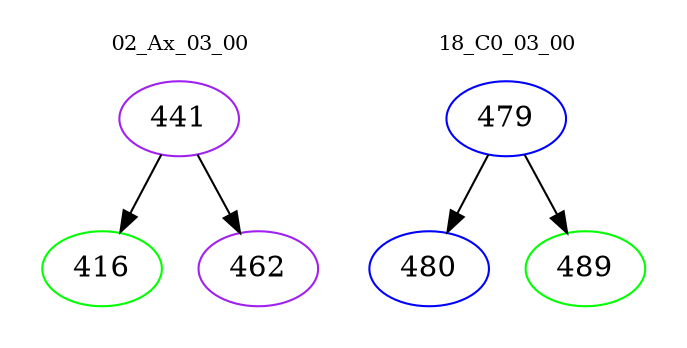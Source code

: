 digraph{
subgraph cluster_0 {
color = white
label = "02_Ax_03_00";
fontsize=10;
T0_441 [label="441", color="purple"]
T0_441 -> T0_416 [color="black"]
T0_416 [label="416", color="green"]
T0_441 -> T0_462 [color="black"]
T0_462 [label="462", color="purple"]
}
subgraph cluster_1 {
color = white
label = "18_C0_03_00";
fontsize=10;
T1_479 [label="479", color="blue"]
T1_479 -> T1_480 [color="black"]
T1_480 [label="480", color="blue"]
T1_479 -> T1_489 [color="black"]
T1_489 [label="489", color="green"]
}
}
